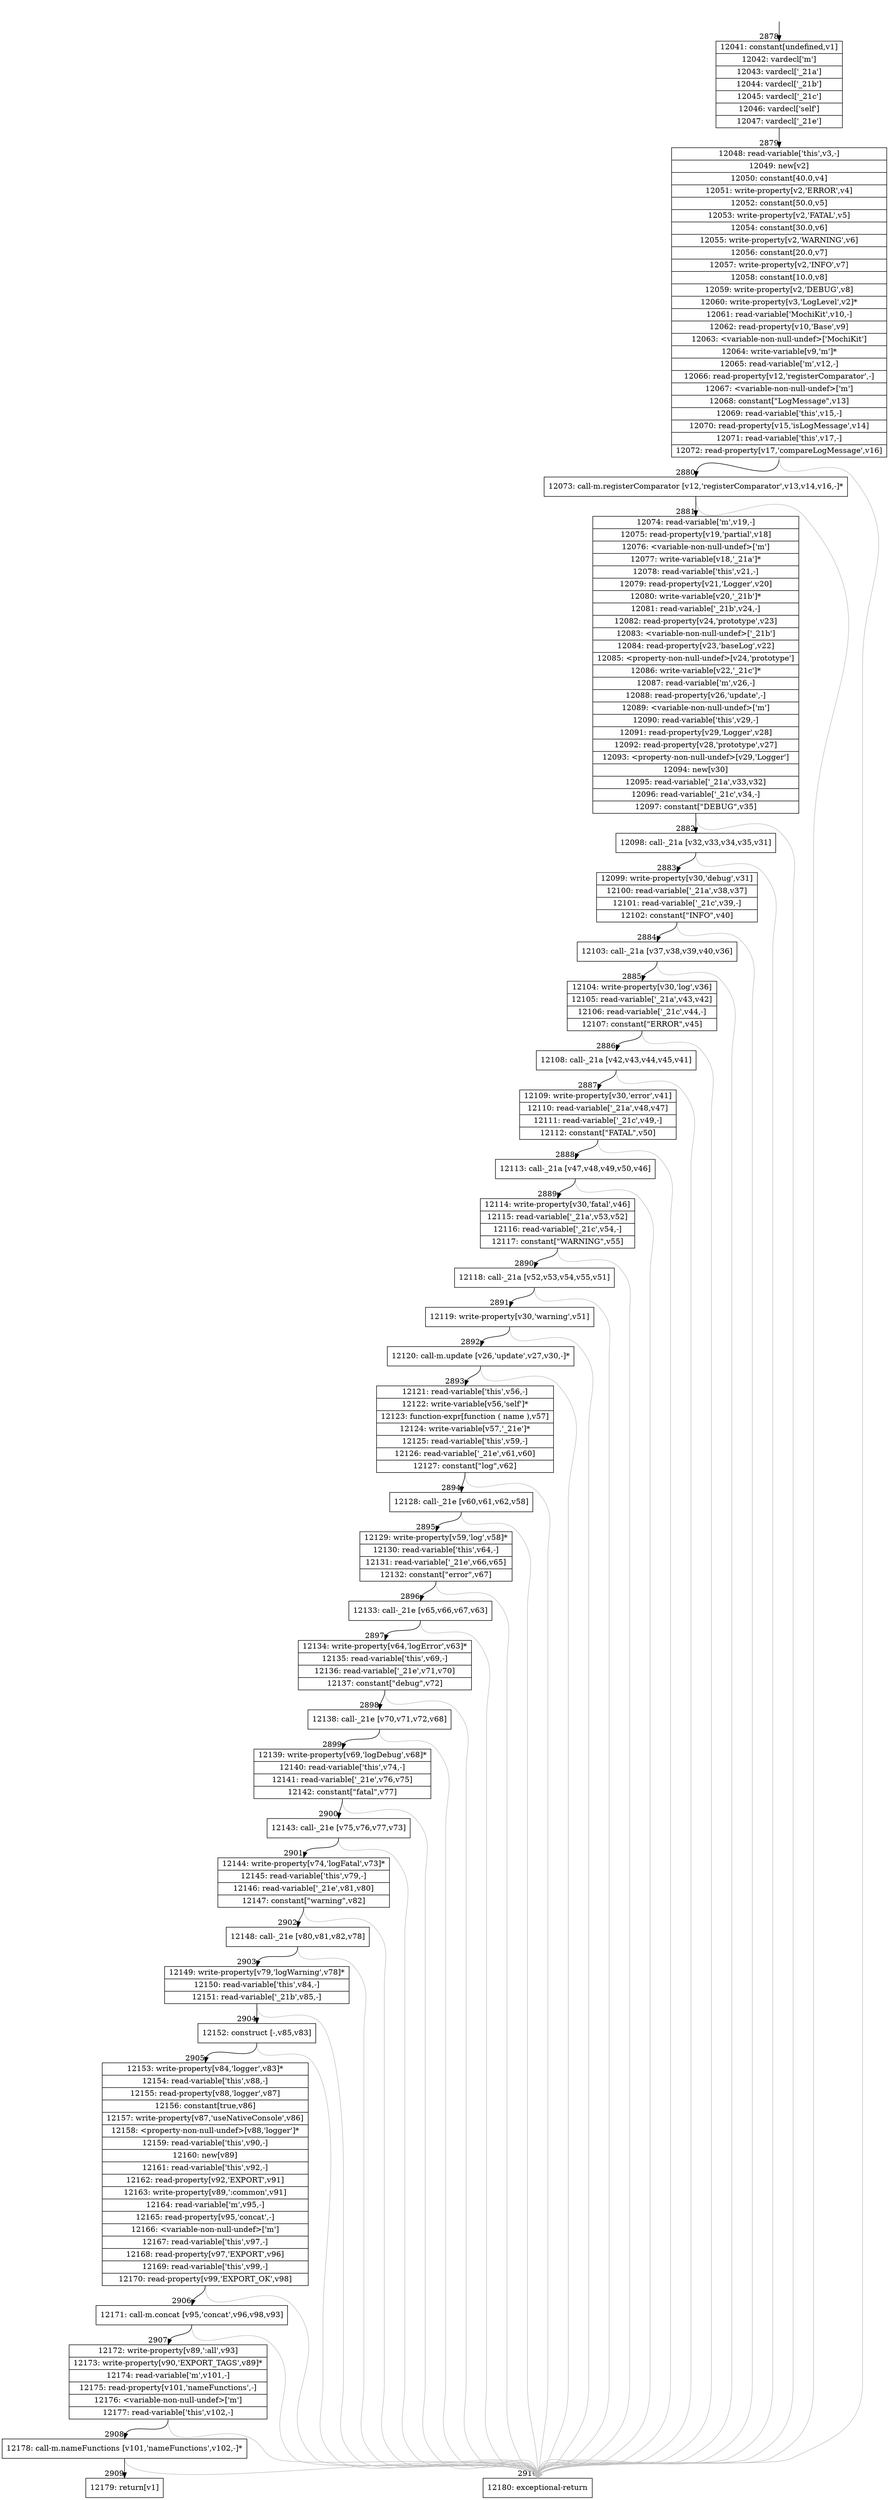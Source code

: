 digraph {
rankdir="TD"
BB_entry223[shape=none,label=""];
BB_entry223 -> BB2878 [tailport=s, headport=n, headlabel="    2878"]
BB2878 [shape=record label="{12041: constant[undefined,v1]|12042: vardecl['m']|12043: vardecl['_21a']|12044: vardecl['_21b']|12045: vardecl['_21c']|12046: vardecl['self']|12047: vardecl['_21e']}" ] 
BB2878 -> BB2879 [tailport=s, headport=n, headlabel="      2879"]
BB2879 [shape=record label="{12048: read-variable['this',v3,-]|12049: new[v2]|12050: constant[40.0,v4]|12051: write-property[v2,'ERROR',v4]|12052: constant[50.0,v5]|12053: write-property[v2,'FATAL',v5]|12054: constant[30.0,v6]|12055: write-property[v2,'WARNING',v6]|12056: constant[20.0,v7]|12057: write-property[v2,'INFO',v7]|12058: constant[10.0,v8]|12059: write-property[v2,'DEBUG',v8]|12060: write-property[v3,'LogLevel',v2]*|12061: read-variable['MochiKit',v10,-]|12062: read-property[v10,'Base',v9]|12063: \<variable-non-null-undef\>['MochiKit']|12064: write-variable[v9,'m']*|12065: read-variable['m',v12,-]|12066: read-property[v12,'registerComparator',-]|12067: \<variable-non-null-undef\>['m']|12068: constant[\"LogMessage\",v13]|12069: read-variable['this',v15,-]|12070: read-property[v15,'isLogMessage',v14]|12071: read-variable['this',v17,-]|12072: read-property[v17,'compareLogMessage',v16]}" ] 
BB2879 -> BB2880 [tailport=s, headport=n, headlabel="      2880"]
BB2879 -> BB2910 [tailport=s, headport=n, color=gray, headlabel="      2910"]
BB2880 [shape=record label="{12073: call-m.registerComparator [v12,'registerComparator',v13,v14,v16,-]*}" ] 
BB2880 -> BB2881 [tailport=s, headport=n, headlabel="      2881"]
BB2880 -> BB2910 [tailport=s, headport=n, color=gray]
BB2881 [shape=record label="{12074: read-variable['m',v19,-]|12075: read-property[v19,'partial',v18]|12076: \<variable-non-null-undef\>['m']|12077: write-variable[v18,'_21a']*|12078: read-variable['this',v21,-]|12079: read-property[v21,'Logger',v20]|12080: write-variable[v20,'_21b']*|12081: read-variable['_21b',v24,-]|12082: read-property[v24,'prototype',v23]|12083: \<variable-non-null-undef\>['_21b']|12084: read-property[v23,'baseLog',v22]|12085: \<property-non-null-undef\>[v24,'prototype']|12086: write-variable[v22,'_21c']*|12087: read-variable['m',v26,-]|12088: read-property[v26,'update',-]|12089: \<variable-non-null-undef\>['m']|12090: read-variable['this',v29,-]|12091: read-property[v29,'Logger',v28]|12092: read-property[v28,'prototype',v27]|12093: \<property-non-null-undef\>[v29,'Logger']|12094: new[v30]|12095: read-variable['_21a',v33,v32]|12096: read-variable['_21c',v34,-]|12097: constant[\"DEBUG\",v35]}" ] 
BB2881 -> BB2882 [tailport=s, headport=n, headlabel="      2882"]
BB2881 -> BB2910 [tailport=s, headport=n, color=gray]
BB2882 [shape=record label="{12098: call-_21a [v32,v33,v34,v35,v31]}" ] 
BB2882 -> BB2883 [tailport=s, headport=n, headlabel="      2883"]
BB2882 -> BB2910 [tailport=s, headport=n, color=gray]
BB2883 [shape=record label="{12099: write-property[v30,'debug',v31]|12100: read-variable['_21a',v38,v37]|12101: read-variable['_21c',v39,-]|12102: constant[\"INFO\",v40]}" ] 
BB2883 -> BB2884 [tailport=s, headport=n, headlabel="      2884"]
BB2883 -> BB2910 [tailport=s, headport=n, color=gray]
BB2884 [shape=record label="{12103: call-_21a [v37,v38,v39,v40,v36]}" ] 
BB2884 -> BB2885 [tailport=s, headport=n, headlabel="      2885"]
BB2884 -> BB2910 [tailport=s, headport=n, color=gray]
BB2885 [shape=record label="{12104: write-property[v30,'log',v36]|12105: read-variable['_21a',v43,v42]|12106: read-variable['_21c',v44,-]|12107: constant[\"ERROR\",v45]}" ] 
BB2885 -> BB2886 [tailport=s, headport=n, headlabel="      2886"]
BB2885 -> BB2910 [tailport=s, headport=n, color=gray]
BB2886 [shape=record label="{12108: call-_21a [v42,v43,v44,v45,v41]}" ] 
BB2886 -> BB2887 [tailport=s, headport=n, headlabel="      2887"]
BB2886 -> BB2910 [tailport=s, headport=n, color=gray]
BB2887 [shape=record label="{12109: write-property[v30,'error',v41]|12110: read-variable['_21a',v48,v47]|12111: read-variable['_21c',v49,-]|12112: constant[\"FATAL\",v50]}" ] 
BB2887 -> BB2888 [tailport=s, headport=n, headlabel="      2888"]
BB2887 -> BB2910 [tailport=s, headport=n, color=gray]
BB2888 [shape=record label="{12113: call-_21a [v47,v48,v49,v50,v46]}" ] 
BB2888 -> BB2889 [tailport=s, headport=n, headlabel="      2889"]
BB2888 -> BB2910 [tailport=s, headport=n, color=gray]
BB2889 [shape=record label="{12114: write-property[v30,'fatal',v46]|12115: read-variable['_21a',v53,v52]|12116: read-variable['_21c',v54,-]|12117: constant[\"WARNING\",v55]}" ] 
BB2889 -> BB2890 [tailport=s, headport=n, headlabel="      2890"]
BB2889 -> BB2910 [tailport=s, headport=n, color=gray]
BB2890 [shape=record label="{12118: call-_21a [v52,v53,v54,v55,v51]}" ] 
BB2890 -> BB2891 [tailport=s, headport=n, headlabel="      2891"]
BB2890 -> BB2910 [tailport=s, headport=n, color=gray]
BB2891 [shape=record label="{12119: write-property[v30,'warning',v51]}" ] 
BB2891 -> BB2892 [tailport=s, headport=n, headlabel="      2892"]
BB2891 -> BB2910 [tailport=s, headport=n, color=gray]
BB2892 [shape=record label="{12120: call-m.update [v26,'update',v27,v30,-]*}" ] 
BB2892 -> BB2893 [tailport=s, headport=n, headlabel="      2893"]
BB2892 -> BB2910 [tailport=s, headport=n, color=gray]
BB2893 [shape=record label="{12121: read-variable['this',v56,-]|12122: write-variable[v56,'self']*|12123: function-expr[function ( name ),v57]|12124: write-variable[v57,'_21e']*|12125: read-variable['this',v59,-]|12126: read-variable['_21e',v61,v60]|12127: constant[\"log\",v62]}" ] 
BB2893 -> BB2894 [tailport=s, headport=n, headlabel="      2894"]
BB2893 -> BB2910 [tailport=s, headport=n, color=gray]
BB2894 [shape=record label="{12128: call-_21e [v60,v61,v62,v58]}" ] 
BB2894 -> BB2895 [tailport=s, headport=n, headlabel="      2895"]
BB2894 -> BB2910 [tailport=s, headport=n, color=gray]
BB2895 [shape=record label="{12129: write-property[v59,'log',v58]*|12130: read-variable['this',v64,-]|12131: read-variable['_21e',v66,v65]|12132: constant[\"error\",v67]}" ] 
BB2895 -> BB2896 [tailport=s, headport=n, headlabel="      2896"]
BB2895 -> BB2910 [tailport=s, headport=n, color=gray]
BB2896 [shape=record label="{12133: call-_21e [v65,v66,v67,v63]}" ] 
BB2896 -> BB2897 [tailport=s, headport=n, headlabel="      2897"]
BB2896 -> BB2910 [tailport=s, headport=n, color=gray]
BB2897 [shape=record label="{12134: write-property[v64,'logError',v63]*|12135: read-variable['this',v69,-]|12136: read-variable['_21e',v71,v70]|12137: constant[\"debug\",v72]}" ] 
BB2897 -> BB2898 [tailport=s, headport=n, headlabel="      2898"]
BB2897 -> BB2910 [tailport=s, headport=n, color=gray]
BB2898 [shape=record label="{12138: call-_21e [v70,v71,v72,v68]}" ] 
BB2898 -> BB2899 [tailport=s, headport=n, headlabel="      2899"]
BB2898 -> BB2910 [tailport=s, headport=n, color=gray]
BB2899 [shape=record label="{12139: write-property[v69,'logDebug',v68]*|12140: read-variable['this',v74,-]|12141: read-variable['_21e',v76,v75]|12142: constant[\"fatal\",v77]}" ] 
BB2899 -> BB2900 [tailport=s, headport=n, headlabel="      2900"]
BB2899 -> BB2910 [tailport=s, headport=n, color=gray]
BB2900 [shape=record label="{12143: call-_21e [v75,v76,v77,v73]}" ] 
BB2900 -> BB2901 [tailport=s, headport=n, headlabel="      2901"]
BB2900 -> BB2910 [tailport=s, headport=n, color=gray]
BB2901 [shape=record label="{12144: write-property[v74,'logFatal',v73]*|12145: read-variable['this',v79,-]|12146: read-variable['_21e',v81,v80]|12147: constant[\"warning\",v82]}" ] 
BB2901 -> BB2902 [tailport=s, headport=n, headlabel="      2902"]
BB2901 -> BB2910 [tailport=s, headport=n, color=gray]
BB2902 [shape=record label="{12148: call-_21e [v80,v81,v82,v78]}" ] 
BB2902 -> BB2903 [tailport=s, headport=n, headlabel="      2903"]
BB2902 -> BB2910 [tailport=s, headport=n, color=gray]
BB2903 [shape=record label="{12149: write-property[v79,'logWarning',v78]*|12150: read-variable['this',v84,-]|12151: read-variable['_21b',v85,-]}" ] 
BB2903 -> BB2904 [tailport=s, headport=n, headlabel="      2904"]
BB2903 -> BB2910 [tailport=s, headport=n, color=gray]
BB2904 [shape=record label="{12152: construct [-,v85,v83]}" ] 
BB2904 -> BB2905 [tailport=s, headport=n, headlabel="      2905"]
BB2904 -> BB2910 [tailport=s, headport=n, color=gray]
BB2905 [shape=record label="{12153: write-property[v84,'logger',v83]*|12154: read-variable['this',v88,-]|12155: read-property[v88,'logger',v87]|12156: constant[true,v86]|12157: write-property[v87,'useNativeConsole',v86]|12158: \<property-non-null-undef\>[v88,'logger']*|12159: read-variable['this',v90,-]|12160: new[v89]|12161: read-variable['this',v92,-]|12162: read-property[v92,'EXPORT',v91]|12163: write-property[v89,':common',v91]|12164: read-variable['m',v95,-]|12165: read-property[v95,'concat',-]|12166: \<variable-non-null-undef\>['m']|12167: read-variable['this',v97,-]|12168: read-property[v97,'EXPORT',v96]|12169: read-variable['this',v99,-]|12170: read-property[v99,'EXPORT_OK',v98]}" ] 
BB2905 -> BB2906 [tailport=s, headport=n, headlabel="      2906"]
BB2905 -> BB2910 [tailport=s, headport=n, color=gray]
BB2906 [shape=record label="{12171: call-m.concat [v95,'concat',v96,v98,v93]}" ] 
BB2906 -> BB2907 [tailport=s, headport=n, headlabel="      2907"]
BB2906 -> BB2910 [tailport=s, headport=n, color=gray]
BB2907 [shape=record label="{12172: write-property[v89,':all',v93]|12173: write-property[v90,'EXPORT_TAGS',v89]*|12174: read-variable['m',v101,-]|12175: read-property[v101,'nameFunctions',-]|12176: \<variable-non-null-undef\>['m']|12177: read-variable['this',v102,-]}" ] 
BB2907 -> BB2908 [tailport=s, headport=n, headlabel="      2908"]
BB2907 -> BB2910 [tailport=s, headport=n, color=gray]
BB2908 [shape=record label="{12178: call-m.nameFunctions [v101,'nameFunctions',v102,-]*}" ] 
BB2908 -> BB2909 [tailport=s, headport=n, headlabel="      2909"]
BB2908 -> BB2910 [tailport=s, headport=n, color=gray]
BB2909 [shape=record label="{12179: return[v1]}" ] 
BB2910 [shape=record label="{12180: exceptional-return}" ] 
//#$~ 1870
}
